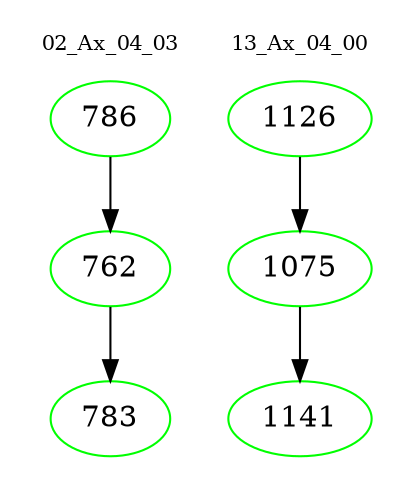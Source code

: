 digraph{
subgraph cluster_0 {
color = white
label = "02_Ax_04_03";
fontsize=10;
T0_786 [label="786", color="green"]
T0_786 -> T0_762 [color="black"]
T0_762 [label="762", color="green"]
T0_762 -> T0_783 [color="black"]
T0_783 [label="783", color="green"]
}
subgraph cluster_1 {
color = white
label = "13_Ax_04_00";
fontsize=10;
T1_1126 [label="1126", color="green"]
T1_1126 -> T1_1075 [color="black"]
T1_1075 [label="1075", color="green"]
T1_1075 -> T1_1141 [color="black"]
T1_1141 [label="1141", color="green"]
}
}
